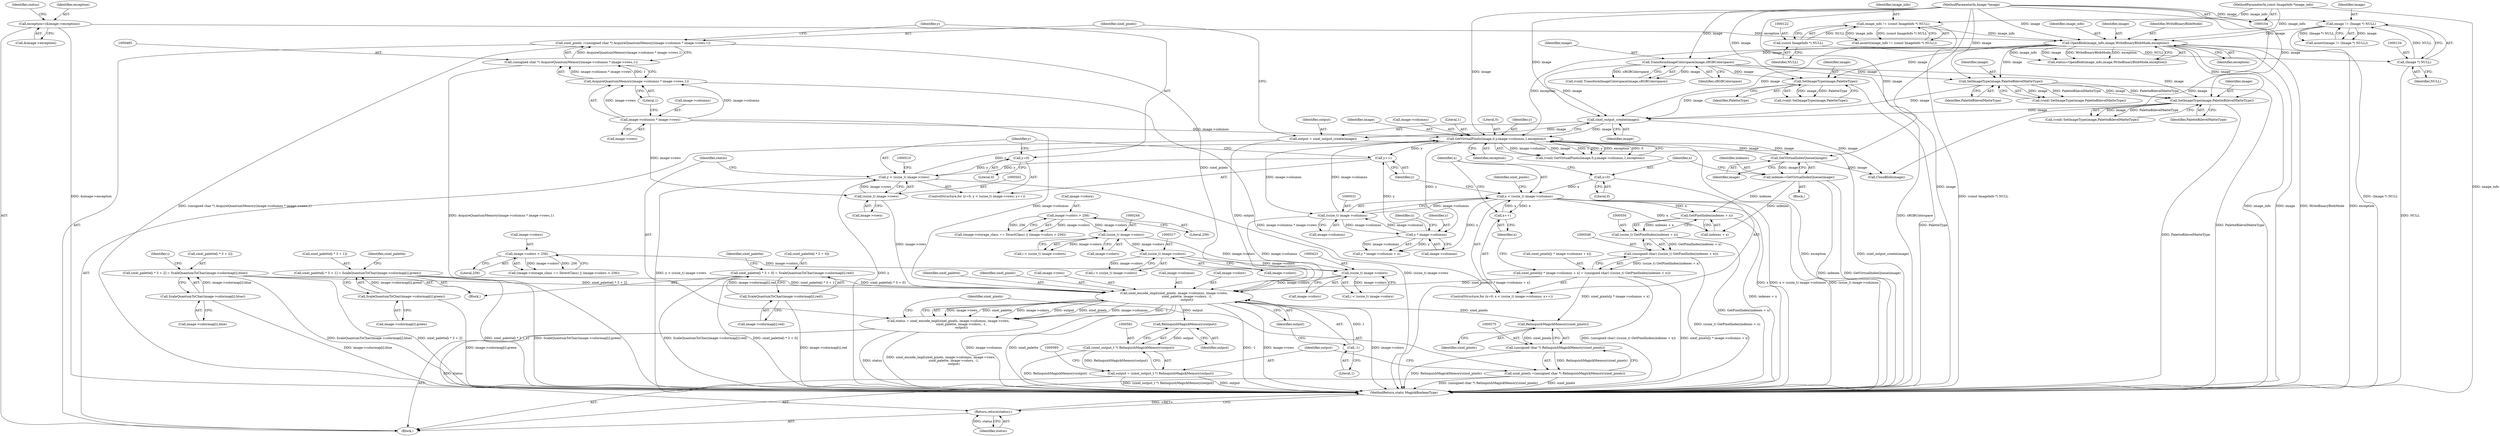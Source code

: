 digraph "1_ImageMagick_10b3823a7619ed22d42764733eb052c4159bc8c1_1@pointer" {
"1000557" [label="(Call,sixel_encode_impl(sixel_pixels, image->columns, image->rows,\n                          sixel_palette, image->colors, -1,\n                          output))"];
"1000482" [label="(Call,sixel_pixels =(unsigned char *) AcquireQuantumMemory(image->columns * image->rows,1))"];
"1000484" [label="(Call,(unsigned char *) AcquireQuantumMemory(image->columns * image->rows,1))"];
"1000486" [label="(Call,AcquireQuantumMemory(image->columns * image->rows,1))"];
"1000487" [label="(Call,image->columns * image->rows)"];
"1000537" [label="(Call,sixel_pixels[y * image->columns + x] = (unsigned char) ((ssize_t) GetPixelIndex(indexes + x)))"];
"1000547" [label="(Call,(unsigned char) ((ssize_t) GetPixelIndex(indexes + x)))"];
"1000549" [label="(Call,(ssize_t) GetPixelIndex(indexes + x))"];
"1000551" [label="(Call,GetPixelIndex(indexes + x))"];
"1000520" [label="(Call,indexes=GetVirtualIndexQueue(image))"];
"1000522" [label="(Call,GetVirtualIndexQueue(image))"];
"1000511" [label="(Call,GetVirtualPixels(image,0,y,image->columns,1,exception))"];
"1000480" [label="(Call,sixel_output_create(image))"];
"1000185" [label="(Call,TransformImageColorspace(image,sRGBColorspace))"];
"1000165" [label="(Call,OpenBlob(image_info,image,WriteBinaryBlobMode,exception))"];
"1000119" [label="(Call,image_info != (const ImageInfo *) NULL)"];
"1000105" [label="(MethodParameterIn,const ImageInfo *image_info)"];
"1000121" [label="(Call,(const ImageInfo *) NULL)"];
"1000131" [label="(Call,image != (Image *) NULL)"];
"1000106" [label="(MethodParameterIn,Image *image)"];
"1000133" [label="(Call,(Image *) NULL)"];
"1000157" [label="(Call,exception=(&image->exception))"];
"1000234" [label="(Call,SetImageType(image,PaletteBilevelMatteType))"];
"1000213" [label="(Call,SetImageType(image,PaletteType))"];
"1000307" [label="(Call,SetImageType(image,PaletteBilevelMatteType))"];
"1000499" [label="(Call,y < (ssize_t) image->rows)"];
"1000506" [label="(Call,y++)"];
"1000541" [label="(Call,y * image->columns)"];
"1000530" [label="(Call,(ssize_t) image->columns)"];
"1000496" [label="(Call,y=0)"];
"1000501" [label="(Call,(ssize_t) image->rows)"];
"1000528" [label="(Call,x < (ssize_t) image->columns)"];
"1000535" [label="(Call,x++)"];
"1000525" [label="(Call,x=0)"];
"1000462" [label="(Call,sixel_palette[i * 3 + 2] = ScaleQuantumToChar(image->colormap[i].blue))"];
"1000470" [label="(Call,ScaleQuantumToChar(image->colormap[i].blue))"];
"1000446" [label="(Call,sixel_palette[i * 3 + 1] = ScaleQuantumToChar(image->colormap[i].green))"];
"1000454" [label="(Call,ScaleQuantumToChar(image->colormap[i].green))"];
"1000430" [label="(Call,sixel_palette[i * 3 + 0] = ScaleQuantumToChar(image->colormap[i].red))"];
"1000438" [label="(Call,ScaleQuantumToChar(image->colormap[i].red))"];
"1000422" [label="(Call,(ssize_t) image->colors)"];
"1000316" [label="(Call,(ssize_t) image->colors)"];
"1000243" [label="(Call,(ssize_t) image->colors)"];
"1000227" [label="(Call,image->colors > 256)"];
"1000206" [label="(Call,image->colors > 256)"];
"1000569" [label="(Call,-1)"];
"1000478" [label="(Call,output = sixel_output_create(image))"];
"1000555" [label="(Call,status = sixel_encode_impl(sixel_pixels, image->columns, image->rows,\n                          sixel_palette, image->colors, -1,\n                          output))"];
"1000588" [label="(Return,return(status);)"];
"1000576" [label="(Call,RelinquishMagickMemory(sixel_pixels))"];
"1000574" [label="(Call,(unsigned char *) RelinquishMagickMemory(sixel_pixels))"];
"1000572" [label="(Call,sixel_pixels =(unsigned char *) RelinquishMagickMemory(sixel_pixels))"];
"1000582" [label="(Call,RelinquishMagickMemory(output))"];
"1000580" [label="(Call,(sixel_output_t *) RelinquishMagickMemory(output))"];
"1000578" [label="(Call,output = (sixel_output_t *) RelinquishMagickMemory(output))"];
"1000135" [label="(Identifier,NULL)"];
"1000501" [label="(Call,(ssize_t) image->rows)"];
"1000163" [label="(Call,status=OpenBlob(image_info,image,WriteBinaryBlobMode,exception))"];
"1000422" [label="(Call,(ssize_t) image->colors)"];
"1000478" [label="(Call,output = sixel_output_create(image))"];
"1000245" [label="(Call,image->colors)"];
"1000546" [label="(Identifier,x)"];
"1000538" [label="(Call,sixel_pixels[y * image->columns + x])"];
"1000482" [label="(Call,sixel_pixels =(unsigned char *) AcquireQuantumMemory(image->columns * image->rows,1))"];
"1000484" [label="(Call,(unsigned char *) AcquireQuantumMemory(image->columns * image->rows,1))"];
"1000448" [label="(Identifier,sixel_palette)"];
"1000213" [label="(Call,SetImageType(image,PaletteType))"];
"1000498" [label="(Literal,0)"];
"1000232" [label="(Call,(void) SetImageType(image,PaletteBilevelMatteType))"];
"1000542" [label="(Identifier,y)"];
"1000107" [label="(Block,)"];
"1000577" [label="(Identifier,sixel_pixels)"];
"1000165" [label="(Call,OpenBlob(image_info,image,WriteBinaryBlobMode,exception))"];
"1000529" [label="(Identifier,x)"];
"1000514" [label="(Identifier,y)"];
"1000527" [label="(Literal,0)"];
"1000439" [label="(Call,image->colormap[i].red)"];
"1000471" [label="(Call,image->colormap[i].blue)"];
"1000576" [label="(Call,RelinquishMagickMemory(sixel_pixels))"];
"1000537" [label="(Call,sixel_pixels[y * image->columns + x] = (unsigned char) ((ssize_t) GetPixelIndex(indexes + x)))"];
"1000582" [label="(Call,RelinquishMagickMemory(output))"];
"1000487" [label="(Call,image->columns * image->rows)"];
"1000186" [label="(Identifier,image)"];
"1000463" [label="(Call,sixel_palette[i * 3 + 2])"];
"1000183" [label="(Call,(void) TransformImageColorspace(image,sRGBColorspace))"];
"1000512" [label="(Identifier,image)"];
"1000438" [label="(Call,ScaleQuantumToChar(image->colormap[i].red))"];
"1000508" [label="(Block,)"];
"1000479" [label="(Identifier,output)"];
"1000495" [label="(ControlStructure,for (y=0; y < (ssize_t) image->rows; y++))"];
"1000549" [label="(Call,(ssize_t) GetPixelIndex(indexes + x))"];
"1000540" [label="(Call,y * image->columns + x)"];
"1000118" [label="(Call,assert(image_info != (const ImageInfo *) NULL))"];
"1000228" [label="(Call,image->colors)"];
"1000515" [label="(Call,image->columns)"];
"1000580" [label="(Call,(sixel_output_t *) RelinquishMagickMemory(output))"];
"1000123" [label="(Identifier,NULL)"];
"1000522" [label="(Call,GetVirtualIndexQueue(image))"];
"1000570" [label="(Literal,1)"];
"1000497" [label="(Identifier,y)"];
"1000185" [label="(Call,TransformImageColorspace(image,sRGBColorspace))"];
"1000166" [label="(Identifier,image_info)"];
"1000518" [label="(Literal,1)"];
"1000454" [label="(Call,ScaleQuantumToChar(image->colormap[i].green))"];
"1000430" [label="(Call,sixel_palette[i * 3 + 0] = ScaleQuantumToChar(image->colormap[i].red))"];
"1000559" [label="(Call,image->columns)"];
"1000243" [label="(Call,(ssize_t) image->colors)"];
"1000528" [label="(Call,x < (ssize_t) image->columns)"];
"1000532" [label="(Call,image->columns)"];
"1000132" [label="(Identifier,image)"];
"1000499" [label="(Call,y < (ssize_t) image->rows)"];
"1000211" [label="(Call,(void) SetImageType(image,PaletteType))"];
"1000555" [label="(Call,status = sixel_encode_impl(sixel_pixels, image->columns, image->rows,\n                          sixel_palette, image->colors, -1,\n                          output))"];
"1000236" [label="(Identifier,PaletteBilevelMatteType)"];
"1000541" [label="(Call,y * image->columns)"];
"1000536" [label="(Identifier,x)"];
"1000309" [label="(Identifier,PaletteBilevelMatteType)"];
"1000535" [label="(Call,x++)"];
"1000574" [label="(Call,(unsigned char *) RelinquishMagickMemory(sixel_pixels))"];
"1000167" [label="(Identifier,image)"];
"1000464" [label="(Identifier,sixel_palette)"];
"1000131" [label="(Call,image != (Image *) NULL)"];
"1000318" [label="(Call,image->colors)"];
"1000569" [label="(Call,-1)"];
"1000530" [label="(Call,(ssize_t) image->columns)"];
"1000523" [label="(Identifier,image)"];
"1000572" [label="(Call,sixel_pixels =(unsigned char *) RelinquishMagickMemory(sixel_pixels))"];
"1000503" [label="(Call,image->rows)"];
"1000164" [label="(Identifier,status)"];
"1000307" [label="(Call,SetImageType(image,PaletteBilevelMatteType))"];
"1000588" [label="(Return,return(status);)"];
"1000526" [label="(Identifier,x)"];
"1000557" [label="(Call,sixel_encode_impl(sixel_pixels, image->columns, image->rows,\n                          sixel_palette, image->colors, -1,\n                          output))"];
"1000488" [label="(Call,image->columns)"];
"1000551" [label="(Call,GetPixelIndex(indexes + x))"];
"1000566" [label="(Call,image->colors)"];
"1000221" [label="(Call,(image->storage_class == DirectClass) || (image->colors > 256))"];
"1000235" [label="(Identifier,image)"];
"1000207" [label="(Call,image->colors)"];
"1000483" [label="(Identifier,sixel_pixels)"];
"1000231" [label="(Literal,256)"];
"1000579" [label="(Identifier,output)"];
"1000119" [label="(Call,image_info != (const ImageInfo *) NULL)"];
"1000507" [label="(Identifier,y)"];
"1000157" [label="(Call,exception=(&image->exception))"];
"1000589" [label="(Identifier,status)"];
"1000520" [label="(Call,indexes=GetVirtualIndexQueue(image))"];
"1000470" [label="(Call,ScaleQuantumToChar(image->colormap[i].blue))"];
"1000494" [label="(Literal,1)"];
"1000158" [label="(Identifier,exception)"];
"1000187" [label="(Identifier,sRGBColorspace)"];
"1000215" [label="(Identifier,PaletteType)"];
"1000424" [label="(Call,image->colors)"];
"1000481" [label="(Identifier,image)"];
"1000130" [label="(Call,assert(image != (Image *) NULL))"];
"1000496" [label="(Call,y=0)"];
"1000169" [label="(Identifier,exception)"];
"1000565" [label="(Identifier,sixel_palette)"];
"1000558" [label="(Identifier,sixel_pixels)"];
"1000168" [label="(Identifier,WriteBinaryBlobMode)"];
"1000480" [label="(Call,sixel_output_create(image))"];
"1000200" [label="(Call,(image->storage_class == DirectClass) || (image->colors > 256))"];
"1000314" [label="(Call,i < (ssize_t) image->colors)"];
"1000159" [label="(Call,&image->exception)"];
"1000206" [label="(Call,image->colors > 256)"];
"1000547" [label="(Call,(unsigned char) ((ssize_t) GetPixelIndex(indexes + x)))"];
"1000583" [label="(Identifier,output)"];
"1000121" [label="(Call,(const ImageInfo *) NULL)"];
"1000519" [label="(Identifier,exception)"];
"1000429" [label="(Block,)"];
"1000431" [label="(Call,sixel_palette[i * 3 + 0])"];
"1000120" [label="(Identifier,image_info)"];
"1000446" [label="(Call,sixel_palette[i * 3 + 1] = ScaleQuantumToChar(image->colormap[i].green))"];
"1000586" [label="(Call,CloseBlob(image))"];
"1000513" [label="(Literal,0)"];
"1000509" [label="(Call,(void) GetVirtualPixels(image,0,y,image->columns,1,exception))"];
"1000578" [label="(Call,output = (sixel_output_t *) RelinquishMagickMemory(output))"];
"1000234" [label="(Call,SetImageType(image,PaletteBilevelMatteType))"];
"1000524" [label="(ControlStructure,for (x=0; x < (ssize_t) image->columns; x++))"];
"1000486" [label="(Call,AcquireQuantumMemory(image->columns * image->rows,1))"];
"1000543" [label="(Call,image->columns)"];
"1000491" [label="(Call,image->rows)"];
"1000539" [label="(Identifier,sixel_pixels)"];
"1000590" [label="(MethodReturn,static MagickBooleanType)"];
"1000562" [label="(Call,image->rows)"];
"1000552" [label="(Call,indexes + x)"];
"1000500" [label="(Identifier,y)"];
"1000214" [label="(Identifier,image)"];
"1000447" [label="(Call,sixel_palette[i * 3 + 1])"];
"1000506" [label="(Call,y++)"];
"1000525" [label="(Call,x=0)"];
"1000556" [label="(Identifier,status)"];
"1000511" [label="(Call,GetVirtualPixels(image,0,y,image->columns,1,exception))"];
"1000571" [label="(Identifier,output)"];
"1000210" [label="(Literal,256)"];
"1000133" [label="(Call,(Image *) NULL)"];
"1000305" [label="(Call,(void) SetImageType(image,PaletteBilevelMatteType))"];
"1000462" [label="(Call,sixel_palette[i * 3 + 2] = ScaleQuantumToChar(image->colormap[i].blue))"];
"1000428" [label="(Identifier,i)"];
"1000241" [label="(Call,i < (ssize_t) image->colors)"];
"1000308" [label="(Identifier,image)"];
"1000227" [label="(Call,image->colors > 256)"];
"1000573" [label="(Identifier,sixel_pixels)"];
"1000105" [label="(MethodParameterIn,const ImageInfo *image_info)"];
"1000316" [label="(Call,(ssize_t) image->colors)"];
"1000106" [label="(MethodParameterIn,Image *image)"];
"1000521" [label="(Identifier,indexes)"];
"1000420" [label="(Call,i < (ssize_t) image->colors)"];
"1000455" [label="(Call,image->colormap[i].green)"];
"1000557" -> "1000555"  [label="AST: "];
"1000557" -> "1000571"  [label="CFG: "];
"1000558" -> "1000557"  [label="AST: "];
"1000559" -> "1000557"  [label="AST: "];
"1000562" -> "1000557"  [label="AST: "];
"1000565" -> "1000557"  [label="AST: "];
"1000566" -> "1000557"  [label="AST: "];
"1000569" -> "1000557"  [label="AST: "];
"1000571" -> "1000557"  [label="AST: "];
"1000555" -> "1000557"  [label="CFG: "];
"1000557" -> "1000590"  [label="DDG: -1"];
"1000557" -> "1000590"  [label="DDG: image->rows"];
"1000557" -> "1000590"  [label="DDG: image->colors"];
"1000557" -> "1000590"  [label="DDG: image->columns"];
"1000557" -> "1000590"  [label="DDG: sixel_palette"];
"1000557" -> "1000555"  [label="DDG: image->rows"];
"1000557" -> "1000555"  [label="DDG: sixel_palette"];
"1000557" -> "1000555"  [label="DDG: image->colors"];
"1000557" -> "1000555"  [label="DDG: output"];
"1000557" -> "1000555"  [label="DDG: sixel_pixels"];
"1000557" -> "1000555"  [label="DDG: image->columns"];
"1000557" -> "1000555"  [label="DDG: -1"];
"1000482" -> "1000557"  [label="DDG: sixel_pixels"];
"1000537" -> "1000557"  [label="DDG: sixel_pixels[y * image->columns + x]"];
"1000487" -> "1000557"  [label="DDG: image->columns"];
"1000530" -> "1000557"  [label="DDG: image->columns"];
"1000501" -> "1000557"  [label="DDG: image->rows"];
"1000462" -> "1000557"  [label="DDG: sixel_palette[i * 3 + 2]"];
"1000446" -> "1000557"  [label="DDG: sixel_palette[i * 3 + 1]"];
"1000430" -> "1000557"  [label="DDG: sixel_palette[i * 3 + 0]"];
"1000422" -> "1000557"  [label="DDG: image->colors"];
"1000569" -> "1000557"  [label="DDG: 1"];
"1000478" -> "1000557"  [label="DDG: output"];
"1000557" -> "1000576"  [label="DDG: sixel_pixels"];
"1000557" -> "1000582"  [label="DDG: output"];
"1000482" -> "1000107"  [label="AST: "];
"1000482" -> "1000484"  [label="CFG: "];
"1000483" -> "1000482"  [label="AST: "];
"1000484" -> "1000482"  [label="AST: "];
"1000497" -> "1000482"  [label="CFG: "];
"1000482" -> "1000590"  [label="DDG: (unsigned char *) AcquireQuantumMemory(image->columns * image->rows,1)"];
"1000484" -> "1000482"  [label="DDG: AcquireQuantumMemory(image->columns * image->rows,1)"];
"1000484" -> "1000486"  [label="CFG: "];
"1000485" -> "1000484"  [label="AST: "];
"1000486" -> "1000484"  [label="AST: "];
"1000484" -> "1000590"  [label="DDG: AcquireQuantumMemory(image->columns * image->rows,1)"];
"1000486" -> "1000484"  [label="DDG: image->columns * image->rows"];
"1000486" -> "1000484"  [label="DDG: 1"];
"1000486" -> "1000494"  [label="CFG: "];
"1000487" -> "1000486"  [label="AST: "];
"1000494" -> "1000486"  [label="AST: "];
"1000486" -> "1000590"  [label="DDG: image->columns * image->rows"];
"1000487" -> "1000486"  [label="DDG: image->columns"];
"1000487" -> "1000486"  [label="DDG: image->rows"];
"1000487" -> "1000491"  [label="CFG: "];
"1000488" -> "1000487"  [label="AST: "];
"1000491" -> "1000487"  [label="AST: "];
"1000494" -> "1000487"  [label="CFG: "];
"1000487" -> "1000501"  [label="DDG: image->rows"];
"1000487" -> "1000511"  [label="DDG: image->columns"];
"1000537" -> "1000524"  [label="AST: "];
"1000537" -> "1000547"  [label="CFG: "];
"1000538" -> "1000537"  [label="AST: "];
"1000547" -> "1000537"  [label="AST: "];
"1000536" -> "1000537"  [label="CFG: "];
"1000537" -> "1000590"  [label="DDG: (unsigned char) ((ssize_t) GetPixelIndex(indexes + x))"];
"1000537" -> "1000590"  [label="DDG: sixel_pixels[y * image->columns + x]"];
"1000547" -> "1000537"  [label="DDG: (ssize_t) GetPixelIndex(indexes + x)"];
"1000537" -> "1000576"  [label="DDG: sixel_pixels[y * image->columns + x]"];
"1000547" -> "1000549"  [label="CFG: "];
"1000548" -> "1000547"  [label="AST: "];
"1000549" -> "1000547"  [label="AST: "];
"1000547" -> "1000590"  [label="DDG: (ssize_t) GetPixelIndex(indexes + x)"];
"1000549" -> "1000547"  [label="DDG: GetPixelIndex(indexes + x)"];
"1000549" -> "1000551"  [label="CFG: "];
"1000550" -> "1000549"  [label="AST: "];
"1000551" -> "1000549"  [label="AST: "];
"1000549" -> "1000590"  [label="DDG: GetPixelIndex(indexes + x)"];
"1000551" -> "1000549"  [label="DDG: indexes + x"];
"1000551" -> "1000552"  [label="CFG: "];
"1000552" -> "1000551"  [label="AST: "];
"1000551" -> "1000590"  [label="DDG: indexes + x"];
"1000520" -> "1000551"  [label="DDG: indexes"];
"1000528" -> "1000551"  [label="DDG: x"];
"1000520" -> "1000508"  [label="AST: "];
"1000520" -> "1000522"  [label="CFG: "];
"1000521" -> "1000520"  [label="AST: "];
"1000522" -> "1000520"  [label="AST: "];
"1000526" -> "1000520"  [label="CFG: "];
"1000520" -> "1000590"  [label="DDG: GetVirtualIndexQueue(image)"];
"1000520" -> "1000590"  [label="DDG: indexes"];
"1000522" -> "1000520"  [label="DDG: image"];
"1000520" -> "1000552"  [label="DDG: indexes"];
"1000522" -> "1000523"  [label="CFG: "];
"1000523" -> "1000522"  [label="AST: "];
"1000522" -> "1000511"  [label="DDG: image"];
"1000511" -> "1000522"  [label="DDG: image"];
"1000106" -> "1000522"  [label="DDG: image"];
"1000522" -> "1000586"  [label="DDG: image"];
"1000511" -> "1000509"  [label="AST: "];
"1000511" -> "1000519"  [label="CFG: "];
"1000512" -> "1000511"  [label="AST: "];
"1000513" -> "1000511"  [label="AST: "];
"1000514" -> "1000511"  [label="AST: "];
"1000515" -> "1000511"  [label="AST: "];
"1000518" -> "1000511"  [label="AST: "];
"1000519" -> "1000511"  [label="AST: "];
"1000509" -> "1000511"  [label="CFG: "];
"1000511" -> "1000590"  [label="DDG: exception"];
"1000511" -> "1000506"  [label="DDG: y"];
"1000511" -> "1000509"  [label="DDG: image->columns"];
"1000511" -> "1000509"  [label="DDG: image"];
"1000511" -> "1000509"  [label="DDG: 1"];
"1000511" -> "1000509"  [label="DDG: y"];
"1000511" -> "1000509"  [label="DDG: exception"];
"1000511" -> "1000509"  [label="DDG: 0"];
"1000480" -> "1000511"  [label="DDG: image"];
"1000106" -> "1000511"  [label="DDG: image"];
"1000499" -> "1000511"  [label="DDG: y"];
"1000530" -> "1000511"  [label="DDG: image->columns"];
"1000165" -> "1000511"  [label="DDG: exception"];
"1000511" -> "1000530"  [label="DDG: image->columns"];
"1000511" -> "1000541"  [label="DDG: y"];
"1000480" -> "1000478"  [label="AST: "];
"1000480" -> "1000481"  [label="CFG: "];
"1000481" -> "1000480"  [label="AST: "];
"1000478" -> "1000480"  [label="CFG: "];
"1000480" -> "1000478"  [label="DDG: image"];
"1000185" -> "1000480"  [label="DDG: image"];
"1000234" -> "1000480"  [label="DDG: image"];
"1000213" -> "1000480"  [label="DDG: image"];
"1000165" -> "1000480"  [label="DDG: image"];
"1000307" -> "1000480"  [label="DDG: image"];
"1000106" -> "1000480"  [label="DDG: image"];
"1000480" -> "1000586"  [label="DDG: image"];
"1000185" -> "1000183"  [label="AST: "];
"1000185" -> "1000187"  [label="CFG: "];
"1000186" -> "1000185"  [label="AST: "];
"1000187" -> "1000185"  [label="AST: "];
"1000183" -> "1000185"  [label="CFG: "];
"1000185" -> "1000590"  [label="DDG: sRGBColorspace"];
"1000185" -> "1000183"  [label="DDG: image"];
"1000185" -> "1000183"  [label="DDG: sRGBColorspace"];
"1000165" -> "1000185"  [label="DDG: image"];
"1000106" -> "1000185"  [label="DDG: image"];
"1000185" -> "1000213"  [label="DDG: image"];
"1000185" -> "1000234"  [label="DDG: image"];
"1000185" -> "1000307"  [label="DDG: image"];
"1000165" -> "1000163"  [label="AST: "];
"1000165" -> "1000169"  [label="CFG: "];
"1000166" -> "1000165"  [label="AST: "];
"1000167" -> "1000165"  [label="AST: "];
"1000168" -> "1000165"  [label="AST: "];
"1000169" -> "1000165"  [label="AST: "];
"1000163" -> "1000165"  [label="CFG: "];
"1000165" -> "1000590"  [label="DDG: WriteBinaryBlobMode"];
"1000165" -> "1000590"  [label="DDG: exception"];
"1000165" -> "1000590"  [label="DDG: image_info"];
"1000165" -> "1000590"  [label="DDG: image"];
"1000165" -> "1000163"  [label="DDG: image_info"];
"1000165" -> "1000163"  [label="DDG: image"];
"1000165" -> "1000163"  [label="DDG: WriteBinaryBlobMode"];
"1000165" -> "1000163"  [label="DDG: exception"];
"1000119" -> "1000165"  [label="DDG: image_info"];
"1000105" -> "1000165"  [label="DDG: image_info"];
"1000131" -> "1000165"  [label="DDG: image"];
"1000106" -> "1000165"  [label="DDG: image"];
"1000157" -> "1000165"  [label="DDG: exception"];
"1000165" -> "1000213"  [label="DDG: image"];
"1000165" -> "1000234"  [label="DDG: image"];
"1000165" -> "1000307"  [label="DDG: image"];
"1000119" -> "1000118"  [label="AST: "];
"1000119" -> "1000121"  [label="CFG: "];
"1000120" -> "1000119"  [label="AST: "];
"1000121" -> "1000119"  [label="AST: "];
"1000118" -> "1000119"  [label="CFG: "];
"1000119" -> "1000590"  [label="DDG: (const ImageInfo *) NULL"];
"1000119" -> "1000118"  [label="DDG: image_info"];
"1000119" -> "1000118"  [label="DDG: (const ImageInfo *) NULL"];
"1000105" -> "1000119"  [label="DDG: image_info"];
"1000121" -> "1000119"  [label="DDG: NULL"];
"1000105" -> "1000104"  [label="AST: "];
"1000105" -> "1000590"  [label="DDG: image_info"];
"1000121" -> "1000123"  [label="CFG: "];
"1000122" -> "1000121"  [label="AST: "];
"1000123" -> "1000121"  [label="AST: "];
"1000121" -> "1000133"  [label="DDG: NULL"];
"1000131" -> "1000130"  [label="AST: "];
"1000131" -> "1000133"  [label="CFG: "];
"1000132" -> "1000131"  [label="AST: "];
"1000133" -> "1000131"  [label="AST: "];
"1000130" -> "1000131"  [label="CFG: "];
"1000131" -> "1000590"  [label="DDG: (Image *) NULL"];
"1000131" -> "1000130"  [label="DDG: image"];
"1000131" -> "1000130"  [label="DDG: (Image *) NULL"];
"1000106" -> "1000131"  [label="DDG: image"];
"1000133" -> "1000131"  [label="DDG: NULL"];
"1000106" -> "1000104"  [label="AST: "];
"1000106" -> "1000590"  [label="DDG: image"];
"1000106" -> "1000213"  [label="DDG: image"];
"1000106" -> "1000234"  [label="DDG: image"];
"1000106" -> "1000307"  [label="DDG: image"];
"1000106" -> "1000586"  [label="DDG: image"];
"1000133" -> "1000135"  [label="CFG: "];
"1000134" -> "1000133"  [label="AST: "];
"1000135" -> "1000133"  [label="AST: "];
"1000133" -> "1000590"  [label="DDG: NULL"];
"1000157" -> "1000107"  [label="AST: "];
"1000157" -> "1000159"  [label="CFG: "];
"1000158" -> "1000157"  [label="AST: "];
"1000159" -> "1000157"  [label="AST: "];
"1000164" -> "1000157"  [label="CFG: "];
"1000157" -> "1000590"  [label="DDG: &image->exception"];
"1000234" -> "1000232"  [label="AST: "];
"1000234" -> "1000236"  [label="CFG: "];
"1000235" -> "1000234"  [label="AST: "];
"1000236" -> "1000234"  [label="AST: "];
"1000232" -> "1000234"  [label="CFG: "];
"1000234" -> "1000590"  [label="DDG: PaletteBilevelMatteType"];
"1000234" -> "1000232"  [label="DDG: image"];
"1000234" -> "1000232"  [label="DDG: PaletteBilevelMatteType"];
"1000234" -> "1000307"  [label="DDG: image"];
"1000234" -> "1000307"  [label="DDG: PaletteBilevelMatteType"];
"1000213" -> "1000211"  [label="AST: "];
"1000213" -> "1000215"  [label="CFG: "];
"1000214" -> "1000213"  [label="AST: "];
"1000215" -> "1000213"  [label="AST: "];
"1000211" -> "1000213"  [label="CFG: "];
"1000213" -> "1000590"  [label="DDG: PaletteType"];
"1000213" -> "1000211"  [label="DDG: image"];
"1000213" -> "1000211"  [label="DDG: PaletteType"];
"1000307" -> "1000305"  [label="AST: "];
"1000307" -> "1000309"  [label="CFG: "];
"1000308" -> "1000307"  [label="AST: "];
"1000309" -> "1000307"  [label="AST: "];
"1000305" -> "1000307"  [label="CFG: "];
"1000307" -> "1000590"  [label="DDG: PaletteBilevelMatteType"];
"1000307" -> "1000305"  [label="DDG: image"];
"1000307" -> "1000305"  [label="DDG: PaletteBilevelMatteType"];
"1000499" -> "1000495"  [label="AST: "];
"1000499" -> "1000501"  [label="CFG: "];
"1000500" -> "1000499"  [label="AST: "];
"1000501" -> "1000499"  [label="AST: "];
"1000510" -> "1000499"  [label="CFG: "];
"1000556" -> "1000499"  [label="CFG: "];
"1000499" -> "1000590"  [label="DDG: y < (ssize_t) image->rows"];
"1000499" -> "1000590"  [label="DDG: y"];
"1000499" -> "1000590"  [label="DDG: (ssize_t) image->rows"];
"1000506" -> "1000499"  [label="DDG: y"];
"1000496" -> "1000499"  [label="DDG: y"];
"1000501" -> "1000499"  [label="DDG: image->rows"];
"1000506" -> "1000495"  [label="AST: "];
"1000506" -> "1000507"  [label="CFG: "];
"1000507" -> "1000506"  [label="AST: "];
"1000500" -> "1000506"  [label="CFG: "];
"1000541" -> "1000506"  [label="DDG: y"];
"1000541" -> "1000540"  [label="AST: "];
"1000541" -> "1000543"  [label="CFG: "];
"1000542" -> "1000541"  [label="AST: "];
"1000543" -> "1000541"  [label="AST: "];
"1000546" -> "1000541"  [label="CFG: "];
"1000541" -> "1000530"  [label="DDG: image->columns"];
"1000541" -> "1000540"  [label="DDG: y"];
"1000541" -> "1000540"  [label="DDG: image->columns"];
"1000530" -> "1000541"  [label="DDG: image->columns"];
"1000530" -> "1000528"  [label="AST: "];
"1000530" -> "1000532"  [label="CFG: "];
"1000531" -> "1000530"  [label="AST: "];
"1000532" -> "1000530"  [label="AST: "];
"1000528" -> "1000530"  [label="CFG: "];
"1000530" -> "1000528"  [label="DDG: image->columns"];
"1000496" -> "1000495"  [label="AST: "];
"1000496" -> "1000498"  [label="CFG: "];
"1000497" -> "1000496"  [label="AST: "];
"1000498" -> "1000496"  [label="AST: "];
"1000500" -> "1000496"  [label="CFG: "];
"1000501" -> "1000503"  [label="CFG: "];
"1000502" -> "1000501"  [label="AST: "];
"1000503" -> "1000501"  [label="AST: "];
"1000528" -> "1000524"  [label="AST: "];
"1000529" -> "1000528"  [label="AST: "];
"1000539" -> "1000528"  [label="CFG: "];
"1000507" -> "1000528"  [label="CFG: "];
"1000528" -> "1000590"  [label="DDG: x < (ssize_t) image->columns"];
"1000528" -> "1000590"  [label="DDG: (ssize_t) image->columns"];
"1000528" -> "1000590"  [label="DDG: x"];
"1000535" -> "1000528"  [label="DDG: x"];
"1000525" -> "1000528"  [label="DDG: x"];
"1000528" -> "1000535"  [label="DDG: x"];
"1000528" -> "1000540"  [label="DDG: x"];
"1000528" -> "1000552"  [label="DDG: x"];
"1000535" -> "1000524"  [label="AST: "];
"1000535" -> "1000536"  [label="CFG: "];
"1000536" -> "1000535"  [label="AST: "];
"1000529" -> "1000535"  [label="CFG: "];
"1000525" -> "1000524"  [label="AST: "];
"1000525" -> "1000527"  [label="CFG: "];
"1000526" -> "1000525"  [label="AST: "];
"1000527" -> "1000525"  [label="AST: "];
"1000529" -> "1000525"  [label="CFG: "];
"1000462" -> "1000429"  [label="AST: "];
"1000462" -> "1000470"  [label="CFG: "];
"1000463" -> "1000462"  [label="AST: "];
"1000470" -> "1000462"  [label="AST: "];
"1000428" -> "1000462"  [label="CFG: "];
"1000462" -> "1000590"  [label="DDG: sixel_palette[i * 3 + 2]"];
"1000462" -> "1000590"  [label="DDG: ScaleQuantumToChar(image->colormap[i].blue)"];
"1000470" -> "1000462"  [label="DDG: image->colormap[i].blue"];
"1000470" -> "1000471"  [label="CFG: "];
"1000471" -> "1000470"  [label="AST: "];
"1000470" -> "1000590"  [label="DDG: image->colormap[i].blue"];
"1000446" -> "1000429"  [label="AST: "];
"1000446" -> "1000454"  [label="CFG: "];
"1000447" -> "1000446"  [label="AST: "];
"1000454" -> "1000446"  [label="AST: "];
"1000464" -> "1000446"  [label="CFG: "];
"1000446" -> "1000590"  [label="DDG: sixel_palette[i * 3 + 1]"];
"1000446" -> "1000590"  [label="DDG: ScaleQuantumToChar(image->colormap[i].green)"];
"1000454" -> "1000446"  [label="DDG: image->colormap[i].green"];
"1000454" -> "1000455"  [label="CFG: "];
"1000455" -> "1000454"  [label="AST: "];
"1000454" -> "1000590"  [label="DDG: image->colormap[i].green"];
"1000430" -> "1000429"  [label="AST: "];
"1000430" -> "1000438"  [label="CFG: "];
"1000431" -> "1000430"  [label="AST: "];
"1000438" -> "1000430"  [label="AST: "];
"1000448" -> "1000430"  [label="CFG: "];
"1000430" -> "1000590"  [label="DDG: ScaleQuantumToChar(image->colormap[i].red)"];
"1000430" -> "1000590"  [label="DDG: sixel_palette[i * 3 + 0]"];
"1000438" -> "1000430"  [label="DDG: image->colormap[i].red"];
"1000438" -> "1000439"  [label="CFG: "];
"1000439" -> "1000438"  [label="AST: "];
"1000438" -> "1000590"  [label="DDG: image->colormap[i].red"];
"1000422" -> "1000420"  [label="AST: "];
"1000422" -> "1000424"  [label="CFG: "];
"1000423" -> "1000422"  [label="AST: "];
"1000424" -> "1000422"  [label="AST: "];
"1000420" -> "1000422"  [label="CFG: "];
"1000422" -> "1000420"  [label="DDG: image->colors"];
"1000316" -> "1000422"  [label="DDG: image->colors"];
"1000243" -> "1000422"  [label="DDG: image->colors"];
"1000206" -> "1000422"  [label="DDG: image->colors"];
"1000316" -> "1000314"  [label="AST: "];
"1000316" -> "1000318"  [label="CFG: "];
"1000317" -> "1000316"  [label="AST: "];
"1000318" -> "1000316"  [label="AST: "];
"1000314" -> "1000316"  [label="CFG: "];
"1000316" -> "1000314"  [label="DDG: image->colors"];
"1000243" -> "1000316"  [label="DDG: image->colors"];
"1000243" -> "1000241"  [label="AST: "];
"1000243" -> "1000245"  [label="CFG: "];
"1000244" -> "1000243"  [label="AST: "];
"1000245" -> "1000243"  [label="AST: "];
"1000241" -> "1000243"  [label="CFG: "];
"1000243" -> "1000241"  [label="DDG: image->colors"];
"1000227" -> "1000243"  [label="DDG: image->colors"];
"1000227" -> "1000221"  [label="AST: "];
"1000227" -> "1000231"  [label="CFG: "];
"1000228" -> "1000227"  [label="AST: "];
"1000231" -> "1000227"  [label="AST: "];
"1000221" -> "1000227"  [label="CFG: "];
"1000227" -> "1000221"  [label="DDG: image->colors"];
"1000227" -> "1000221"  [label="DDG: 256"];
"1000206" -> "1000200"  [label="AST: "];
"1000206" -> "1000210"  [label="CFG: "];
"1000207" -> "1000206"  [label="AST: "];
"1000210" -> "1000206"  [label="AST: "];
"1000200" -> "1000206"  [label="CFG: "];
"1000206" -> "1000200"  [label="DDG: image->colors"];
"1000206" -> "1000200"  [label="DDG: 256"];
"1000569" -> "1000570"  [label="CFG: "];
"1000570" -> "1000569"  [label="AST: "];
"1000571" -> "1000569"  [label="CFG: "];
"1000478" -> "1000107"  [label="AST: "];
"1000479" -> "1000478"  [label="AST: "];
"1000483" -> "1000478"  [label="CFG: "];
"1000478" -> "1000590"  [label="DDG: sixel_output_create(image)"];
"1000555" -> "1000107"  [label="AST: "];
"1000556" -> "1000555"  [label="AST: "];
"1000573" -> "1000555"  [label="CFG: "];
"1000555" -> "1000590"  [label="DDG: sixel_encode_impl(sixel_pixels, image->columns, image->rows,\n                          sixel_palette, image->colors, -1,\n                          output)"];
"1000555" -> "1000590"  [label="DDG: status"];
"1000555" -> "1000588"  [label="DDG: status"];
"1000588" -> "1000107"  [label="AST: "];
"1000588" -> "1000589"  [label="CFG: "];
"1000589" -> "1000588"  [label="AST: "];
"1000590" -> "1000588"  [label="CFG: "];
"1000588" -> "1000590"  [label="DDG: <RET>"];
"1000589" -> "1000588"  [label="DDG: status"];
"1000576" -> "1000574"  [label="AST: "];
"1000576" -> "1000577"  [label="CFG: "];
"1000577" -> "1000576"  [label="AST: "];
"1000574" -> "1000576"  [label="CFG: "];
"1000576" -> "1000574"  [label="DDG: sixel_pixels"];
"1000574" -> "1000572"  [label="AST: "];
"1000575" -> "1000574"  [label="AST: "];
"1000572" -> "1000574"  [label="CFG: "];
"1000574" -> "1000590"  [label="DDG: RelinquishMagickMemory(sixel_pixels)"];
"1000574" -> "1000572"  [label="DDG: RelinquishMagickMemory(sixel_pixels)"];
"1000572" -> "1000107"  [label="AST: "];
"1000573" -> "1000572"  [label="AST: "];
"1000579" -> "1000572"  [label="CFG: "];
"1000572" -> "1000590"  [label="DDG: (unsigned char *) RelinquishMagickMemory(sixel_pixels)"];
"1000572" -> "1000590"  [label="DDG: sixel_pixels"];
"1000582" -> "1000580"  [label="AST: "];
"1000582" -> "1000583"  [label="CFG: "];
"1000583" -> "1000582"  [label="AST: "];
"1000580" -> "1000582"  [label="CFG: "];
"1000582" -> "1000580"  [label="DDG: output"];
"1000580" -> "1000578"  [label="AST: "];
"1000581" -> "1000580"  [label="AST: "];
"1000578" -> "1000580"  [label="CFG: "];
"1000580" -> "1000590"  [label="DDG: RelinquishMagickMemory(output)"];
"1000580" -> "1000578"  [label="DDG: RelinquishMagickMemory(output)"];
"1000578" -> "1000107"  [label="AST: "];
"1000579" -> "1000578"  [label="AST: "];
"1000585" -> "1000578"  [label="CFG: "];
"1000578" -> "1000590"  [label="DDG: output"];
"1000578" -> "1000590"  [label="DDG: (sixel_output_t *) RelinquishMagickMemory(output)"];
}
